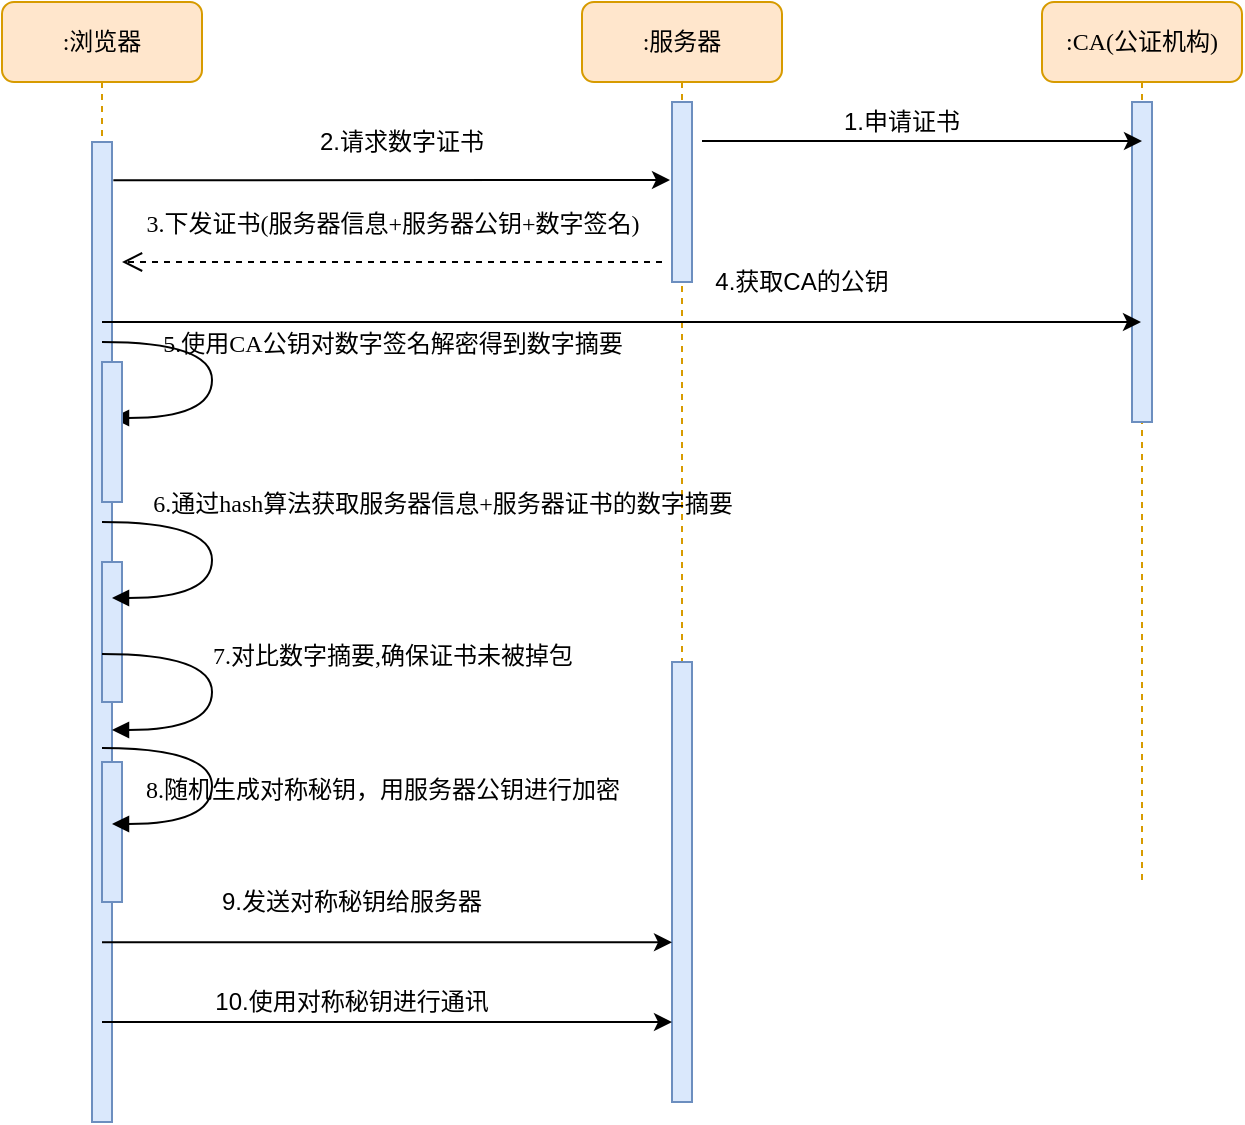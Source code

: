 <mxfile version="12.5.1" type="github">
  <diagram name="Page-1" id="13e1069c-82ec-6db2-03f1-153e76fe0fe0">
    <mxGraphModel dx="773" dy="427" grid="1" gridSize="10" guides="1" tooltips="1" connect="1" arrows="1" fold="1" page="1" pageScale="1" pageWidth="1100" pageHeight="850" background="#ffffff" math="0" shadow="0">
      <root>
        <mxCell id="0"/>
        <mxCell id="1" parent="0"/>
        <mxCell id="7baba1c4bc27f4b0-2" value=":服务器" style="shape=umlLifeline;perimeter=lifelinePerimeter;whiteSpace=wrap;html=1;container=1;collapsible=0;recursiveResize=0;outlineConnect=0;rounded=1;shadow=0;comic=0;labelBackgroundColor=none;strokeWidth=1;fontFamily=Verdana;fontSize=12;align=center;fillColor=#ffe6cc;strokeColor=#d79b00;" parent="1" vertex="1">
          <mxGeometry x="390" y="80" width="100" height="550" as="geometry"/>
        </mxCell>
        <mxCell id="7baba1c4bc27f4b0-10" value="" style="html=1;points=[];perimeter=orthogonalPerimeter;rounded=0;shadow=0;comic=0;labelBackgroundColor=none;strokeWidth=1;fontFamily=Verdana;fontSize=12;align=center;fillColor=#dae8fc;strokeColor=#6c8ebf;" parent="7baba1c4bc27f4b0-2" vertex="1">
          <mxGeometry x="45" y="50" width="10" height="90" as="geometry"/>
        </mxCell>
        <mxCell id="leQRQor99E0ZTcQCe0MW-17" value="" style="html=1;points=[];perimeter=orthogonalPerimeter;rounded=0;shadow=0;comic=0;labelBackgroundColor=none;strokeWidth=1;fontFamily=Verdana;fontSize=12;align=center;fillColor=#dae8fc;strokeColor=#6c8ebf;" parent="7baba1c4bc27f4b0-2" vertex="1">
          <mxGeometry x="45" y="330" width="10" height="220" as="geometry"/>
        </mxCell>
        <mxCell id="7baba1c4bc27f4b0-3" value=":CA(公证机构)" style="shape=umlLifeline;perimeter=lifelinePerimeter;whiteSpace=wrap;html=1;container=1;collapsible=0;recursiveResize=0;outlineConnect=0;rounded=1;shadow=0;comic=0;labelBackgroundColor=none;strokeWidth=1;fontFamily=Verdana;fontSize=12;align=center;fillColor=#ffe6cc;strokeColor=#d79b00;" parent="1" vertex="1">
          <mxGeometry x="620" y="80" width="100" height="440" as="geometry"/>
        </mxCell>
        <mxCell id="7baba1c4bc27f4b0-13" value="" style="html=1;points=[];perimeter=orthogonalPerimeter;rounded=0;shadow=0;comic=0;labelBackgroundColor=none;strokeWidth=1;fontFamily=Verdana;fontSize=12;align=center;fillColor=#dae8fc;strokeColor=#6c8ebf;" parent="7baba1c4bc27f4b0-3" vertex="1">
          <mxGeometry x="45" y="50" width="10" height="160" as="geometry"/>
        </mxCell>
        <mxCell id="7baba1c4bc27f4b0-8" value=":浏览器" style="shape=umlLifeline;perimeter=lifelinePerimeter;whiteSpace=wrap;html=1;container=1;collapsible=0;recursiveResize=0;outlineConnect=0;rounded=1;shadow=0;comic=0;labelBackgroundColor=none;strokeWidth=1;fontFamily=Verdana;fontSize=12;align=center;fillColor=#ffe6cc;strokeColor=#d79b00;" parent="1" vertex="1">
          <mxGeometry x="100" y="80" width="100" height="560" as="geometry"/>
        </mxCell>
        <mxCell id="7baba1c4bc27f4b0-9" value="" style="html=1;points=[];perimeter=orthogonalPerimeter;rounded=0;shadow=0;comic=0;labelBackgroundColor=none;strokeWidth=1;fontFamily=Verdana;fontSize=12;align=center;fillColor=#dae8fc;strokeColor=#6c8ebf;" parent="7baba1c4bc27f4b0-8" vertex="1">
          <mxGeometry x="45" y="70" width="10" height="490" as="geometry"/>
        </mxCell>
        <mxCell id="_tAtlndqi4DHkHifaJOw-1" value="" style="endArrow=classic;html=1;exitX=1.067;exitY=0.039;exitDx=0;exitDy=0;exitPerimeter=0;" parent="1" source="7baba1c4bc27f4b0-9" edge="1">
          <mxGeometry width="50" height="50" relative="1" as="geometry">
            <mxPoint x="160" y="210" as="sourcePoint"/>
            <mxPoint x="434" y="169" as="targetPoint"/>
            <Array as="points">
              <mxPoint x="420" y="169"/>
            </Array>
          </mxGeometry>
        </mxCell>
        <mxCell id="_tAtlndqi4DHkHifaJOw-2" value="2.请求数字证书" style="text;html=1;strokeColor=none;fillColor=none;align=center;verticalAlign=middle;whiteSpace=wrap;rounded=0;" parent="1" vertex="1">
          <mxGeometry x="250" y="140" width="100" height="20" as="geometry"/>
        </mxCell>
        <mxCell id="_tAtlndqi4DHkHifaJOw-5" value="3.下发证书(服务器信息+服务器公钥+数字签名)" style="html=1;verticalAlign=bottom;endArrow=open;dashed=1;endSize=8;labelBackgroundColor=none;fontFamily=Verdana;fontSize=12;edgeStyle=elbowEdgeStyle;elbow=vertical;" parent="1" edge="1">
          <mxGeometry y="-10" relative="1" as="geometry">
            <mxPoint x="160" y="210" as="targetPoint"/>
            <Array as="points"/>
            <mxPoint x="430" y="210" as="sourcePoint"/>
            <mxPoint as="offset"/>
          </mxGeometry>
        </mxCell>
        <mxCell id="_tAtlndqi4DHkHifaJOw-7" value="" style="endArrow=classic;html=1;exitX=0.933;exitY=0.239;exitDx=0;exitDy=0;exitPerimeter=0;" parent="1" target="leQRQor99E0ZTcQCe0MW-17" edge="1">
          <mxGeometry width="50" height="50" relative="1" as="geometry">
            <mxPoint x="150" y="550.16" as="sourcePoint"/>
            <mxPoint x="275.67" y="550" as="targetPoint"/>
          </mxGeometry>
        </mxCell>
        <mxCell id="leQRQor99E0ZTcQCe0MW-3" value="5.使用CA公钥对数字签名解密得到数字摘要" style="html=1;verticalAlign=bottom;endArrow=block;labelBackgroundColor=none;fontFamily=Verdana;fontSize=12;elbow=vertical;edgeStyle=orthogonalEdgeStyle;curved=1;entryX=1;entryY=0.286;entryPerimeter=0;exitX=1.038;exitY=0.345;exitPerimeter=0;" parent="1" edge="1">
          <mxGeometry x="-0.231" y="-91" relative="1" as="geometry">
            <mxPoint x="150" y="250" as="sourcePoint"/>
            <mxPoint x="155" y="288" as="targetPoint"/>
            <Array as="points">
              <mxPoint x="205" y="250"/>
              <mxPoint x="205" y="288"/>
            </Array>
            <mxPoint x="181" y="10" as="offset"/>
          </mxGeometry>
        </mxCell>
        <mxCell id="leQRQor99E0ZTcQCe0MW-4" value="" style="html=1;points=[];perimeter=orthogonalPerimeter;rounded=0;shadow=0;comic=0;labelBackgroundColor=none;strokeWidth=1;fontFamily=Verdana;fontSize=12;align=center;fillColor=#dae8fc;strokeColor=#6c8ebf;" parent="1" vertex="1">
          <mxGeometry x="150" y="260" width="10" height="70" as="geometry"/>
        </mxCell>
        <mxCell id="leQRQor99E0ZTcQCe0MW-11" value="" style="html=1;points=[];perimeter=orthogonalPerimeter;rounded=0;shadow=0;comic=0;labelBackgroundColor=none;strokeWidth=1;fontFamily=Verdana;fontSize=12;align=center;fillColor=#dae8fc;strokeColor=#6c8ebf;" parent="1" vertex="1">
          <mxGeometry x="150" y="360" width="10" height="70" as="geometry"/>
        </mxCell>
        <mxCell id="leQRQor99E0ZTcQCe0MW-12" value="6.通过hash算法获取服务器信息+服务器证书的数字摘要" style="html=1;verticalAlign=bottom;endArrow=block;labelBackgroundColor=none;fontFamily=Verdana;fontSize=12;elbow=vertical;edgeStyle=orthogonalEdgeStyle;curved=1;entryX=1;entryY=0.286;entryPerimeter=0;exitX=1.038;exitY=0.345;exitPerimeter=0;" parent="1" edge="1">
          <mxGeometry x="-0.231" y="115" relative="1" as="geometry">
            <mxPoint x="150" y="340" as="sourcePoint"/>
            <mxPoint x="155" y="378" as="targetPoint"/>
            <Array as="points">
              <mxPoint x="205" y="340"/>
              <mxPoint x="205" y="378"/>
            </Array>
            <mxPoint as="offset"/>
          </mxGeometry>
        </mxCell>
        <mxCell id="leQRQor99E0ZTcQCe0MW-14" value="7.对比数字摘要,确保证书未被掉包" style="html=1;verticalAlign=bottom;endArrow=block;labelBackgroundColor=none;fontFamily=Verdana;fontSize=12;elbow=vertical;edgeStyle=orthogonalEdgeStyle;curved=1;entryX=1;entryY=0.286;entryPerimeter=0;exitX=1.038;exitY=0.345;exitPerimeter=0;" parent="1" edge="1">
          <mxGeometry x="-0.231" y="-91" relative="1" as="geometry">
            <mxPoint x="150" y="406" as="sourcePoint"/>
            <mxPoint x="155" y="444" as="targetPoint"/>
            <Array as="points">
              <mxPoint x="205" y="406"/>
              <mxPoint x="205" y="444"/>
            </Array>
            <mxPoint x="181" y="10" as="offset"/>
          </mxGeometry>
        </mxCell>
        <mxCell id="leQRQor99E0ZTcQCe0MW-15" value="" style="html=1;points=[];perimeter=orthogonalPerimeter;rounded=0;shadow=0;comic=0;labelBackgroundColor=none;strokeWidth=1;fontFamily=Verdana;fontSize=12;align=center;fillColor=#dae8fc;strokeColor=#6c8ebf;" parent="1" vertex="1">
          <mxGeometry x="150" y="460" width="10" height="70" as="geometry"/>
        </mxCell>
        <mxCell id="leQRQor99E0ZTcQCe0MW-16" value="8.随机生成对称秘钥，用服务器公钥进行加密" style="html=1;verticalAlign=bottom;endArrow=block;labelBackgroundColor=none;fontFamily=Verdana;fontSize=12;elbow=vertical;edgeStyle=orthogonalEdgeStyle;curved=1;entryX=1;entryY=0.286;entryPerimeter=0;exitX=1.038;exitY=0.345;exitPerimeter=0;" parent="1" edge="1">
          <mxGeometry x="0.301" y="-85" relative="1" as="geometry">
            <mxPoint x="150" y="453" as="sourcePoint"/>
            <mxPoint x="155" y="491" as="targetPoint"/>
            <Array as="points">
              <mxPoint x="205" y="453"/>
              <mxPoint x="205" y="491"/>
            </Array>
            <mxPoint x="85" y="77" as="offset"/>
          </mxGeometry>
        </mxCell>
        <mxCell id="leQRQor99E0ZTcQCe0MW-18" value="9.发送对称秘钥给服务器" style="text;html=1;strokeColor=none;fillColor=none;align=center;verticalAlign=middle;whiteSpace=wrap;rounded=0;" parent="1" vertex="1">
          <mxGeometry x="200" y="520" width="150" height="20" as="geometry"/>
        </mxCell>
        <mxCell id="leQRQor99E0ZTcQCe0MW-20" value="" style="endArrow=classic;html=1;exitX=0.933;exitY=0.239;exitDx=0;exitDy=0;exitPerimeter=0;" parent="1" edge="1">
          <mxGeometry width="50" height="50" relative="1" as="geometry">
            <mxPoint x="150" y="590" as="sourcePoint"/>
            <mxPoint x="435" y="590" as="targetPoint"/>
          </mxGeometry>
        </mxCell>
        <mxCell id="leQRQor99E0ZTcQCe0MW-24" value="10.使用对称秘钥进行通讯" style="text;html=1;strokeColor=none;fillColor=none;align=center;verticalAlign=middle;whiteSpace=wrap;rounded=0;" parent="1" vertex="1">
          <mxGeometry x="200" y="570" width="150" height="20" as="geometry"/>
        </mxCell>
        <mxCell id="leQRQor99E0ZTcQCe0MW-25" value="" style="endArrow=classic;html=1;" parent="1" edge="1">
          <mxGeometry width="50" height="50" relative="1" as="geometry">
            <mxPoint x="450" y="149.5" as="sourcePoint"/>
            <mxPoint x="670" y="149.5" as="targetPoint"/>
            <Array as="points"/>
          </mxGeometry>
        </mxCell>
        <mxCell id="leQRQor99E0ZTcQCe0MW-26" value="1.申请证书" style="text;html=1;strokeColor=none;fillColor=none;align=center;verticalAlign=middle;whiteSpace=wrap;rounded=0;" parent="1" vertex="1">
          <mxGeometry x="500" y="130" width="100" height="20" as="geometry"/>
        </mxCell>
        <mxCell id="HMq-z8qouAW9o6m76lG7-2" value="" style="endArrow=classic;html=1;" edge="1" parent="1" target="7baba1c4bc27f4b0-3">
          <mxGeometry width="50" height="50" relative="1" as="geometry">
            <mxPoint x="150" y="240" as="sourcePoint"/>
            <mxPoint x="370" y="240" as="targetPoint"/>
            <Array as="points"/>
          </mxGeometry>
        </mxCell>
        <mxCell id="HMq-z8qouAW9o6m76lG7-4" value="4.获取CA的公钥" style="text;html=1;strokeColor=none;fillColor=none;align=center;verticalAlign=middle;whiteSpace=wrap;rounded=0;" vertex="1" parent="1">
          <mxGeometry x="450" y="210" width="100" height="20" as="geometry"/>
        </mxCell>
      </root>
    </mxGraphModel>
  </diagram>
</mxfile>
